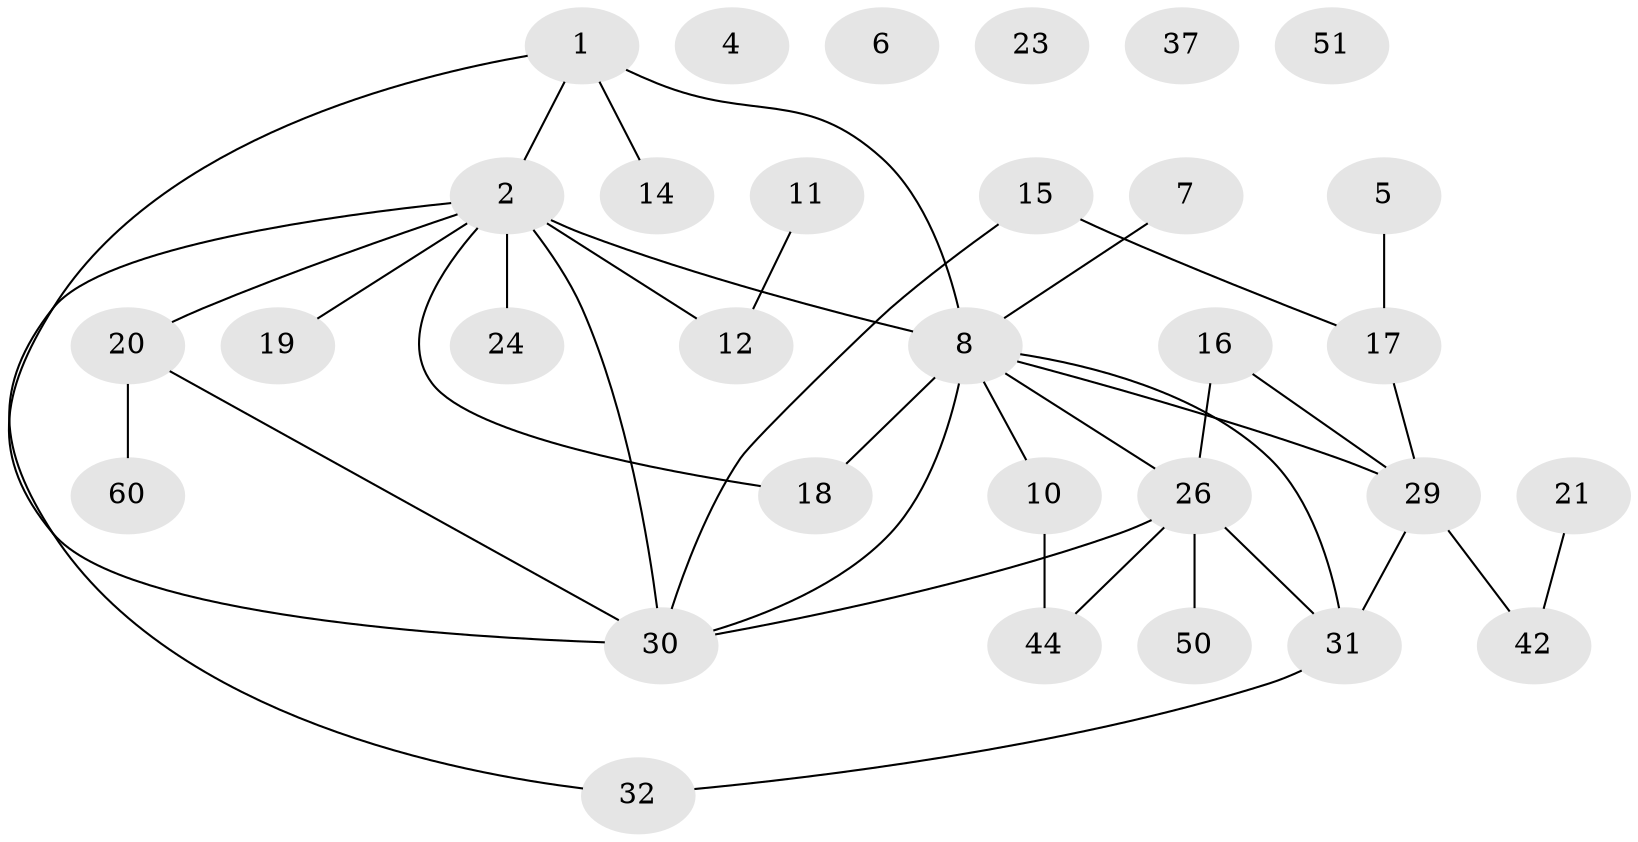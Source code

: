 // original degree distribution, {3: 0.24193548387096775, 4: 0.11290322580645161, 0: 0.06451612903225806, 1: 0.22580645161290322, 2: 0.2903225806451613, 6: 0.04838709677419355, 5: 0.016129032258064516}
// Generated by graph-tools (version 1.1) at 2025/16/03/04/25 18:16:38]
// undirected, 31 vertices, 37 edges
graph export_dot {
graph [start="1"]
  node [color=gray90,style=filled];
  1 [super="+3"];
  2 [super="+27+34"];
  4;
  5;
  6 [super="+47"];
  7;
  8 [super="+9+48+25"];
  10;
  11;
  12 [super="+13"];
  14;
  15;
  16 [super="+22"];
  17 [super="+46+59"];
  18;
  19;
  20 [super="+40+45"];
  21 [super="+35"];
  23;
  24;
  26 [super="+39+58"];
  29 [super="+52"];
  30 [super="+36"];
  31;
  32 [super="+41"];
  37;
  42 [super="+43"];
  44 [super="+53+55"];
  50;
  51;
  60;
  1 -- 8 [weight=2];
  1 -- 2 [weight=2];
  1 -- 14;
  1 -- 30;
  2 -- 24 [weight=2];
  2 -- 32;
  2 -- 18;
  2 -- 20;
  2 -- 19;
  2 -- 12 [weight=2];
  2 -- 30;
  2 -- 8 [weight=2];
  5 -- 17;
  7 -- 8;
  8 -- 18;
  8 -- 10;
  8 -- 26;
  8 -- 29;
  8 -- 30;
  8 -- 31;
  10 -- 44;
  11 -- 12;
  15 -- 17;
  15 -- 30;
  16 -- 29;
  16 -- 26;
  17 -- 29;
  20 -- 60;
  20 -- 30;
  21 -- 42;
  26 -- 50;
  26 -- 31;
  26 -- 44;
  26 -- 30;
  29 -- 42;
  29 -- 31;
  31 -- 32;
}
